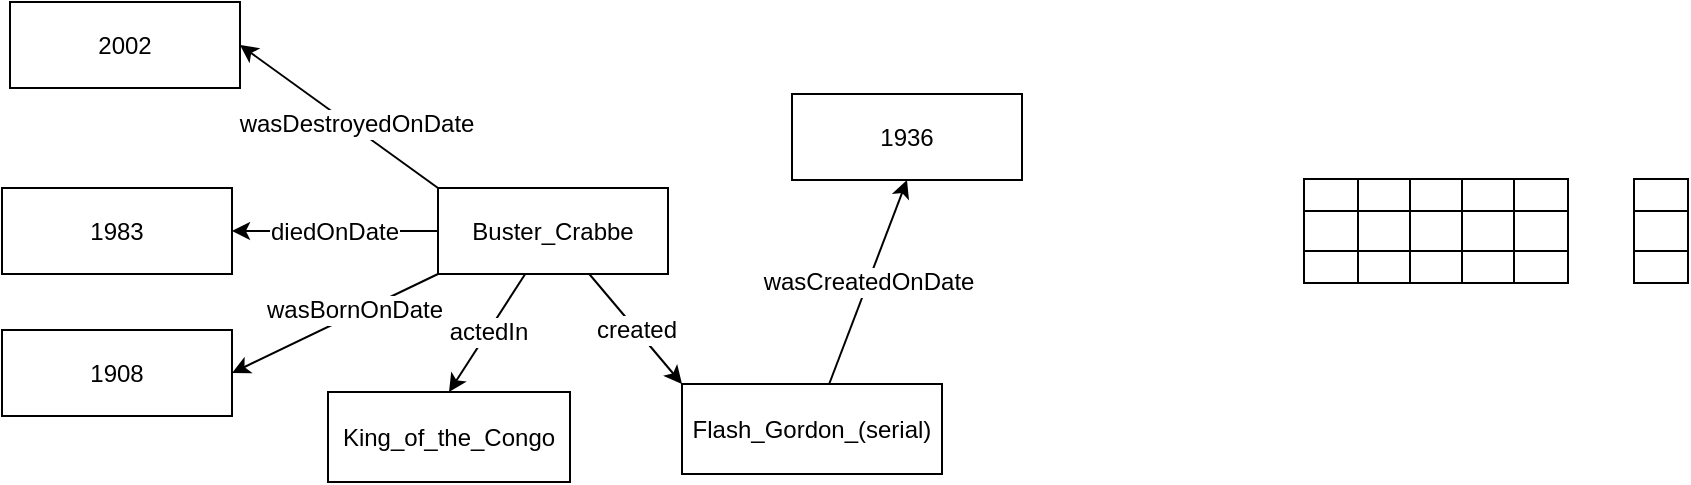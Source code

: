 <mxfile version="21.0.2" type="github">
  <diagram name="第 1 页" id="KYAja7LZ_OW-OlCbPauD">
    <mxGraphModel dx="2282" dy="1044" grid="0" gridSize="10" guides="1" tooltips="1" connect="1" arrows="1" fold="1" page="0" pageScale="1" pageWidth="827" pageHeight="1169" math="0" shadow="0">
      <root>
        <mxCell id="0" />
        <mxCell id="1" parent="0" />
        <mxCell id="xV0KuZaxG_oDVM3ipz2L-14" style="rounded=0;orthogonalLoop=1;jettySize=auto;html=1;entryX=1;entryY=0.5;entryDx=0;entryDy=0;fontFamily=Helvetica;fontSize=12;fontColor=default;exitX=0;exitY=0;exitDx=0;exitDy=0;" parent="1" source="xV0KuZaxG_oDVM3ipz2L-1" target="xV0KuZaxG_oDVM3ipz2L-11" edge="1">
          <mxGeometry relative="1" as="geometry" />
        </mxCell>
        <mxCell id="xV0KuZaxG_oDVM3ipz2L-17" value="wasDestroyedOnDate" style="edgeLabel;html=1;align=center;verticalAlign=middle;resizable=0;points=[];fontSize=12;fontFamily=Helvetica;fontColor=default;" parent="xV0KuZaxG_oDVM3ipz2L-14" vertex="1" connectable="0">
          <mxGeometry x="-0.158" y="-1" relative="1" as="geometry">
            <mxPoint y="-1" as="offset" />
          </mxGeometry>
        </mxCell>
        <mxCell id="xV0KuZaxG_oDVM3ipz2L-15" value="diedOnDate" style="rounded=0;orthogonalLoop=1;jettySize=auto;html=1;entryX=1;entryY=0.5;entryDx=0;entryDy=0;fontFamily=Helvetica;fontSize=12;fontColor=default;exitX=0;exitY=0.5;exitDx=0;exitDy=0;" parent="1" source="xV0KuZaxG_oDVM3ipz2L-1" target="xV0KuZaxG_oDVM3ipz2L-12" edge="1">
          <mxGeometry x="0.01" relative="1" as="geometry">
            <mxPoint as="offset" />
          </mxGeometry>
        </mxCell>
        <mxCell id="xV0KuZaxG_oDVM3ipz2L-16" style="rounded=0;orthogonalLoop=1;jettySize=auto;html=1;entryX=1;entryY=0.5;entryDx=0;entryDy=0;fontFamily=Helvetica;fontSize=12;fontColor=default;exitX=0;exitY=1;exitDx=0;exitDy=0;" parent="1" source="xV0KuZaxG_oDVM3ipz2L-1" target="xV0KuZaxG_oDVM3ipz2L-13" edge="1">
          <mxGeometry relative="1" as="geometry">
            <mxPoint x="-104" y="317" as="sourcePoint" />
          </mxGeometry>
        </mxCell>
        <mxCell id="fiagM2r2Zui3SZ6oxfVY-1" value="wasBornOnDate" style="edgeLabel;html=1;align=center;verticalAlign=middle;resizable=0;points=[];fontSize=12;fontFamily=Helvetica;fontColor=default;" vertex="1" connectable="0" parent="xV0KuZaxG_oDVM3ipz2L-16">
          <mxGeometry x="-0.208" y="-2" relative="1" as="geometry">
            <mxPoint as="offset" />
          </mxGeometry>
        </mxCell>
        <mxCell id="fiagM2r2Zui3SZ6oxfVY-3" value="actedIn" style="rounded=0;orthogonalLoop=1;jettySize=auto;html=1;entryX=0.5;entryY=0;entryDx=0;entryDy=0;fontFamily=Helvetica;fontSize=12;fontColor=default;" edge="1" parent="1" source="xV0KuZaxG_oDVM3ipz2L-1" target="xV0KuZaxG_oDVM3ipz2L-7">
          <mxGeometry relative="1" as="geometry" />
        </mxCell>
        <mxCell id="fiagM2r2Zui3SZ6oxfVY-4" value="created" style="rounded=0;orthogonalLoop=1;jettySize=auto;html=1;entryX=0;entryY=0;entryDx=0;entryDy=0;fontFamily=Helvetica;fontSize=12;fontColor=default;" edge="1" parent="1" source="xV0KuZaxG_oDVM3ipz2L-1" target="xV0KuZaxG_oDVM3ipz2L-8">
          <mxGeometry relative="1" as="geometry" />
        </mxCell>
        <mxCell id="xV0KuZaxG_oDVM3ipz2L-1" value="Buster_Crabbe" style="rounded=0;whiteSpace=wrap;html=1;" parent="1" vertex="1">
          <mxGeometry x="-103" y="271" width="115" height="43" as="geometry" />
        </mxCell>
        <mxCell id="xV0KuZaxG_oDVM3ipz2L-7" value="King_of_the_Congo" style="rounded=0;whiteSpace=wrap;html=1;" parent="1" vertex="1">
          <mxGeometry x="-158" y="373" width="121" height="45" as="geometry" />
        </mxCell>
        <mxCell id="fiagM2r2Zui3SZ6oxfVY-2" value="wasCreatedOnDate" style="rounded=0;orthogonalLoop=1;jettySize=auto;html=1;entryX=0.5;entryY=1;entryDx=0;entryDy=0;fontFamily=Helvetica;fontSize=12;fontColor=default;" edge="1" parent="1" source="xV0KuZaxG_oDVM3ipz2L-8" target="xV0KuZaxG_oDVM3ipz2L-9">
          <mxGeometry relative="1" as="geometry" />
        </mxCell>
        <mxCell id="xV0KuZaxG_oDVM3ipz2L-8" value="Flash_Gordon_(serial)" style="rounded=0;whiteSpace=wrap;html=1;" parent="1" vertex="1">
          <mxGeometry x="19" y="369" width="130" height="45" as="geometry" />
        </mxCell>
        <mxCell id="xV0KuZaxG_oDVM3ipz2L-9" value="1936" style="rounded=0;whiteSpace=wrap;html=1;" parent="1" vertex="1">
          <mxGeometry x="74" y="224" width="115" height="43" as="geometry" />
        </mxCell>
        <mxCell id="xV0KuZaxG_oDVM3ipz2L-11" value="2002" style="rounded=0;whiteSpace=wrap;html=1;" parent="1" vertex="1">
          <mxGeometry x="-317" y="178" width="115" height="43" as="geometry" />
        </mxCell>
        <mxCell id="xV0KuZaxG_oDVM3ipz2L-12" value="1983" style="rounded=0;whiteSpace=wrap;html=1;" parent="1" vertex="1">
          <mxGeometry x="-321" y="271" width="115" height="43" as="geometry" />
        </mxCell>
        <mxCell id="xV0KuZaxG_oDVM3ipz2L-13" value="1908" style="rounded=0;whiteSpace=wrap;html=1;" parent="1" vertex="1">
          <mxGeometry x="-321" y="342" width="115" height="43" as="geometry" />
        </mxCell>
        <mxCell id="fiagM2r2Zui3SZ6oxfVY-5" value="" style="shape=table;startSize=0;container=1;collapsible=0;childLayout=tableLayout;fontSize=16;rounded=0;strokeColor=default;fontFamily=Helvetica;fontColor=default;fillColor=default;html=1;" vertex="1" parent="1">
          <mxGeometry x="330" y="266.5" width="132" height="52" as="geometry" />
        </mxCell>
        <mxCell id="fiagM2r2Zui3SZ6oxfVY-6" value="" style="shape=tableRow;horizontal=0;startSize=0;swimlaneHead=0;swimlaneBody=0;strokeColor=inherit;top=0;left=0;bottom=0;right=0;collapsible=0;dropTarget=0;fillColor=none;points=[[0,0.5],[1,0.5]];portConstraint=eastwest;fontSize=16;rounded=0;fontFamily=Helvetica;fontColor=default;html=1;" vertex="1" parent="fiagM2r2Zui3SZ6oxfVY-5">
          <mxGeometry width="132" height="16" as="geometry" />
        </mxCell>
        <mxCell id="fiagM2r2Zui3SZ6oxfVY-7" value="" style="shape=partialRectangle;html=1;whiteSpace=wrap;connectable=0;strokeColor=inherit;overflow=hidden;fillColor=none;top=0;left=0;bottom=0;right=0;pointerEvents=1;fontSize=16;rounded=0;fontFamily=Helvetica;fontColor=default;" vertex="1" parent="fiagM2r2Zui3SZ6oxfVY-6">
          <mxGeometry width="27" height="16" as="geometry">
            <mxRectangle width="27" height="16" as="alternateBounds" />
          </mxGeometry>
        </mxCell>
        <mxCell id="fiagM2r2Zui3SZ6oxfVY-8" value="" style="shape=partialRectangle;html=1;whiteSpace=wrap;connectable=0;strokeColor=inherit;overflow=hidden;fillColor=none;top=0;left=0;bottom=0;right=0;pointerEvents=1;fontSize=16;rounded=0;fontFamily=Helvetica;fontColor=default;" vertex="1" parent="fiagM2r2Zui3SZ6oxfVY-6">
          <mxGeometry x="27" width="26" height="16" as="geometry">
            <mxRectangle width="26" height="16" as="alternateBounds" />
          </mxGeometry>
        </mxCell>
        <mxCell id="fiagM2r2Zui3SZ6oxfVY-9" value="" style="shape=partialRectangle;html=1;whiteSpace=wrap;connectable=0;strokeColor=inherit;overflow=hidden;fillColor=none;top=0;left=0;bottom=0;right=0;pointerEvents=1;fontSize=16;rounded=0;fontFamily=Helvetica;fontColor=default;" vertex="1" parent="fiagM2r2Zui3SZ6oxfVY-6">
          <mxGeometry x="53" width="26" height="16" as="geometry">
            <mxRectangle width="26" height="16" as="alternateBounds" />
          </mxGeometry>
        </mxCell>
        <mxCell id="fiagM2r2Zui3SZ6oxfVY-21" style="shape=partialRectangle;html=1;whiteSpace=wrap;connectable=0;strokeColor=inherit;overflow=hidden;fillColor=none;top=0;left=0;bottom=0;right=0;pointerEvents=1;fontSize=16;rounded=0;fontFamily=Helvetica;fontColor=default;" vertex="1" parent="fiagM2r2Zui3SZ6oxfVY-6">
          <mxGeometry x="79" width="26" height="16" as="geometry">
            <mxRectangle width="26" height="16" as="alternateBounds" />
          </mxGeometry>
        </mxCell>
        <mxCell id="fiagM2r2Zui3SZ6oxfVY-18" style="shape=partialRectangle;html=1;whiteSpace=wrap;connectable=0;strokeColor=inherit;overflow=hidden;fillColor=none;top=0;left=0;bottom=0;right=0;pointerEvents=1;fontSize=16;rounded=0;fontFamily=Helvetica;fontColor=default;" vertex="1" parent="fiagM2r2Zui3SZ6oxfVY-6">
          <mxGeometry x="105" width="27" height="16" as="geometry">
            <mxRectangle width="27" height="16" as="alternateBounds" />
          </mxGeometry>
        </mxCell>
        <mxCell id="fiagM2r2Zui3SZ6oxfVY-10" value="" style="shape=tableRow;horizontal=0;startSize=0;swimlaneHead=0;swimlaneBody=0;strokeColor=inherit;top=0;left=0;bottom=0;right=0;collapsible=0;dropTarget=0;fillColor=none;points=[[0,0.5],[1,0.5]];portConstraint=eastwest;fontSize=16;rounded=0;fontFamily=Helvetica;fontColor=default;html=1;" vertex="1" parent="fiagM2r2Zui3SZ6oxfVY-5">
          <mxGeometry y="16" width="132" height="20" as="geometry" />
        </mxCell>
        <mxCell id="fiagM2r2Zui3SZ6oxfVY-11" value="" style="shape=partialRectangle;html=1;whiteSpace=wrap;connectable=0;strokeColor=inherit;overflow=hidden;fillColor=none;top=0;left=0;bottom=0;right=0;pointerEvents=1;fontSize=16;rounded=0;fontFamily=Helvetica;fontColor=default;" vertex="1" parent="fiagM2r2Zui3SZ6oxfVY-10">
          <mxGeometry width="27" height="20" as="geometry">
            <mxRectangle width="27" height="20" as="alternateBounds" />
          </mxGeometry>
        </mxCell>
        <mxCell id="fiagM2r2Zui3SZ6oxfVY-12" value="" style="shape=partialRectangle;html=1;whiteSpace=wrap;connectable=0;strokeColor=inherit;overflow=hidden;fillColor=none;top=0;left=0;bottom=0;right=0;pointerEvents=1;fontSize=16;rounded=0;fontFamily=Helvetica;fontColor=default;" vertex="1" parent="fiagM2r2Zui3SZ6oxfVY-10">
          <mxGeometry x="27" width="26" height="20" as="geometry">
            <mxRectangle width="26" height="20" as="alternateBounds" />
          </mxGeometry>
        </mxCell>
        <mxCell id="fiagM2r2Zui3SZ6oxfVY-13" value="" style="shape=partialRectangle;html=1;whiteSpace=wrap;connectable=0;strokeColor=inherit;overflow=hidden;fillColor=none;top=0;left=0;bottom=0;right=0;pointerEvents=1;fontSize=16;rounded=0;fontFamily=Helvetica;fontColor=default;" vertex="1" parent="fiagM2r2Zui3SZ6oxfVY-10">
          <mxGeometry x="53" width="26" height="20" as="geometry">
            <mxRectangle width="26" height="20" as="alternateBounds" />
          </mxGeometry>
        </mxCell>
        <mxCell id="fiagM2r2Zui3SZ6oxfVY-22" style="shape=partialRectangle;html=1;whiteSpace=wrap;connectable=0;strokeColor=inherit;overflow=hidden;fillColor=none;top=0;left=0;bottom=0;right=0;pointerEvents=1;fontSize=16;rounded=0;fontFamily=Helvetica;fontColor=default;" vertex="1" parent="fiagM2r2Zui3SZ6oxfVY-10">
          <mxGeometry x="79" width="26" height="20" as="geometry">
            <mxRectangle width="26" height="20" as="alternateBounds" />
          </mxGeometry>
        </mxCell>
        <mxCell id="fiagM2r2Zui3SZ6oxfVY-19" style="shape=partialRectangle;html=1;whiteSpace=wrap;connectable=0;strokeColor=inherit;overflow=hidden;fillColor=none;top=0;left=0;bottom=0;right=0;pointerEvents=1;fontSize=16;rounded=0;fontFamily=Helvetica;fontColor=default;" vertex="1" parent="fiagM2r2Zui3SZ6oxfVY-10">
          <mxGeometry x="105" width="27" height="20" as="geometry">
            <mxRectangle width="27" height="20" as="alternateBounds" />
          </mxGeometry>
        </mxCell>
        <mxCell id="fiagM2r2Zui3SZ6oxfVY-14" value="" style="shape=tableRow;horizontal=0;startSize=0;swimlaneHead=0;swimlaneBody=0;strokeColor=inherit;top=0;left=0;bottom=0;right=0;collapsible=0;dropTarget=0;fillColor=none;points=[[0,0.5],[1,0.5]];portConstraint=eastwest;fontSize=16;rounded=0;fontFamily=Helvetica;fontColor=default;html=1;" vertex="1" parent="fiagM2r2Zui3SZ6oxfVY-5">
          <mxGeometry y="36" width="132" height="16" as="geometry" />
        </mxCell>
        <mxCell id="fiagM2r2Zui3SZ6oxfVY-15" value="" style="shape=partialRectangle;html=1;whiteSpace=wrap;connectable=0;strokeColor=inherit;overflow=hidden;fillColor=none;top=0;left=0;bottom=0;right=0;pointerEvents=1;fontSize=16;rounded=0;fontFamily=Helvetica;fontColor=default;" vertex="1" parent="fiagM2r2Zui3SZ6oxfVY-14">
          <mxGeometry width="27" height="16" as="geometry">
            <mxRectangle width="27" height="16" as="alternateBounds" />
          </mxGeometry>
        </mxCell>
        <mxCell id="fiagM2r2Zui3SZ6oxfVY-16" value="" style="shape=partialRectangle;html=1;whiteSpace=wrap;connectable=0;strokeColor=inherit;overflow=hidden;fillColor=none;top=0;left=0;bottom=0;right=0;pointerEvents=1;fontSize=16;rounded=0;fontFamily=Helvetica;fontColor=default;" vertex="1" parent="fiagM2r2Zui3SZ6oxfVY-14">
          <mxGeometry x="27" width="26" height="16" as="geometry">
            <mxRectangle width="26" height="16" as="alternateBounds" />
          </mxGeometry>
        </mxCell>
        <mxCell id="fiagM2r2Zui3SZ6oxfVY-17" value="" style="shape=partialRectangle;html=1;whiteSpace=wrap;connectable=0;strokeColor=inherit;overflow=hidden;fillColor=none;top=0;left=0;bottom=0;right=0;pointerEvents=1;fontSize=16;rounded=0;fontFamily=Helvetica;fontColor=default;" vertex="1" parent="fiagM2r2Zui3SZ6oxfVY-14">
          <mxGeometry x="53" width="26" height="16" as="geometry">
            <mxRectangle width="26" height="16" as="alternateBounds" />
          </mxGeometry>
        </mxCell>
        <mxCell id="fiagM2r2Zui3SZ6oxfVY-23" style="shape=partialRectangle;html=1;whiteSpace=wrap;connectable=0;strokeColor=inherit;overflow=hidden;fillColor=none;top=0;left=0;bottom=0;right=0;pointerEvents=1;fontSize=16;rounded=0;fontFamily=Helvetica;fontColor=default;" vertex="1" parent="fiagM2r2Zui3SZ6oxfVY-14">
          <mxGeometry x="79" width="26" height="16" as="geometry">
            <mxRectangle width="26" height="16" as="alternateBounds" />
          </mxGeometry>
        </mxCell>
        <mxCell id="fiagM2r2Zui3SZ6oxfVY-20" style="shape=partialRectangle;html=1;whiteSpace=wrap;connectable=0;strokeColor=inherit;overflow=hidden;fillColor=none;top=0;left=0;bottom=0;right=0;pointerEvents=1;fontSize=16;rounded=0;fontFamily=Helvetica;fontColor=default;" vertex="1" parent="fiagM2r2Zui3SZ6oxfVY-14">
          <mxGeometry x="105" width="27" height="16" as="geometry">
            <mxRectangle width="27" height="16" as="alternateBounds" />
          </mxGeometry>
        </mxCell>
        <mxCell id="fiagM2r2Zui3SZ6oxfVY-24" value="" style="shape=table;startSize=0;container=1;collapsible=0;childLayout=tableLayout;fontSize=16;rounded=0;strokeColor=default;fontFamily=Helvetica;fontColor=default;fillColor=default;html=1;" vertex="1" parent="1">
          <mxGeometry x="495" y="266.5" width="27" height="52" as="geometry" />
        </mxCell>
        <mxCell id="fiagM2r2Zui3SZ6oxfVY-25" value="" style="shape=tableRow;horizontal=0;startSize=0;swimlaneHead=0;swimlaneBody=0;strokeColor=inherit;top=0;left=0;bottom=0;right=0;collapsible=0;dropTarget=0;fillColor=none;points=[[0,0.5],[1,0.5]];portConstraint=eastwest;fontSize=16;rounded=0;fontFamily=Helvetica;fontColor=default;html=1;" vertex="1" parent="fiagM2r2Zui3SZ6oxfVY-24">
          <mxGeometry width="27" height="16" as="geometry" />
        </mxCell>
        <mxCell id="fiagM2r2Zui3SZ6oxfVY-26" value="" style="shape=partialRectangle;html=1;whiteSpace=wrap;connectable=0;strokeColor=inherit;overflow=hidden;fillColor=none;top=0;left=0;bottom=0;right=0;pointerEvents=1;fontSize=16;rounded=0;fontFamily=Helvetica;fontColor=default;" vertex="1" parent="fiagM2r2Zui3SZ6oxfVY-25">
          <mxGeometry width="27" height="16" as="geometry">
            <mxRectangle width="27" height="16" as="alternateBounds" />
          </mxGeometry>
        </mxCell>
        <mxCell id="fiagM2r2Zui3SZ6oxfVY-31" value="" style="shape=tableRow;horizontal=0;startSize=0;swimlaneHead=0;swimlaneBody=0;strokeColor=inherit;top=0;left=0;bottom=0;right=0;collapsible=0;dropTarget=0;fillColor=none;points=[[0,0.5],[1,0.5]];portConstraint=eastwest;fontSize=16;rounded=0;fontFamily=Helvetica;fontColor=default;html=1;" vertex="1" parent="fiagM2r2Zui3SZ6oxfVY-24">
          <mxGeometry y="16" width="27" height="20" as="geometry" />
        </mxCell>
        <mxCell id="fiagM2r2Zui3SZ6oxfVY-32" value="" style="shape=partialRectangle;html=1;whiteSpace=wrap;connectable=0;strokeColor=inherit;overflow=hidden;fillColor=none;top=0;left=0;bottom=0;right=0;pointerEvents=1;fontSize=16;rounded=0;fontFamily=Helvetica;fontColor=default;" vertex="1" parent="fiagM2r2Zui3SZ6oxfVY-31">
          <mxGeometry width="27" height="20" as="geometry">
            <mxRectangle width="27" height="20" as="alternateBounds" />
          </mxGeometry>
        </mxCell>
        <mxCell id="fiagM2r2Zui3SZ6oxfVY-37" value="" style="shape=tableRow;horizontal=0;startSize=0;swimlaneHead=0;swimlaneBody=0;strokeColor=inherit;top=0;left=0;bottom=0;right=0;collapsible=0;dropTarget=0;fillColor=none;points=[[0,0.5],[1,0.5]];portConstraint=eastwest;fontSize=16;rounded=0;fontFamily=Helvetica;fontColor=default;html=1;" vertex="1" parent="fiagM2r2Zui3SZ6oxfVY-24">
          <mxGeometry y="36" width="27" height="16" as="geometry" />
        </mxCell>
        <mxCell id="fiagM2r2Zui3SZ6oxfVY-38" value="" style="shape=partialRectangle;html=1;whiteSpace=wrap;connectable=0;strokeColor=inherit;overflow=hidden;fillColor=none;top=0;left=0;bottom=0;right=0;pointerEvents=1;fontSize=16;rounded=0;fontFamily=Helvetica;fontColor=default;" vertex="1" parent="fiagM2r2Zui3SZ6oxfVY-37">
          <mxGeometry width="27" height="16" as="geometry">
            <mxRectangle width="27" height="16" as="alternateBounds" />
          </mxGeometry>
        </mxCell>
      </root>
    </mxGraphModel>
  </diagram>
</mxfile>
